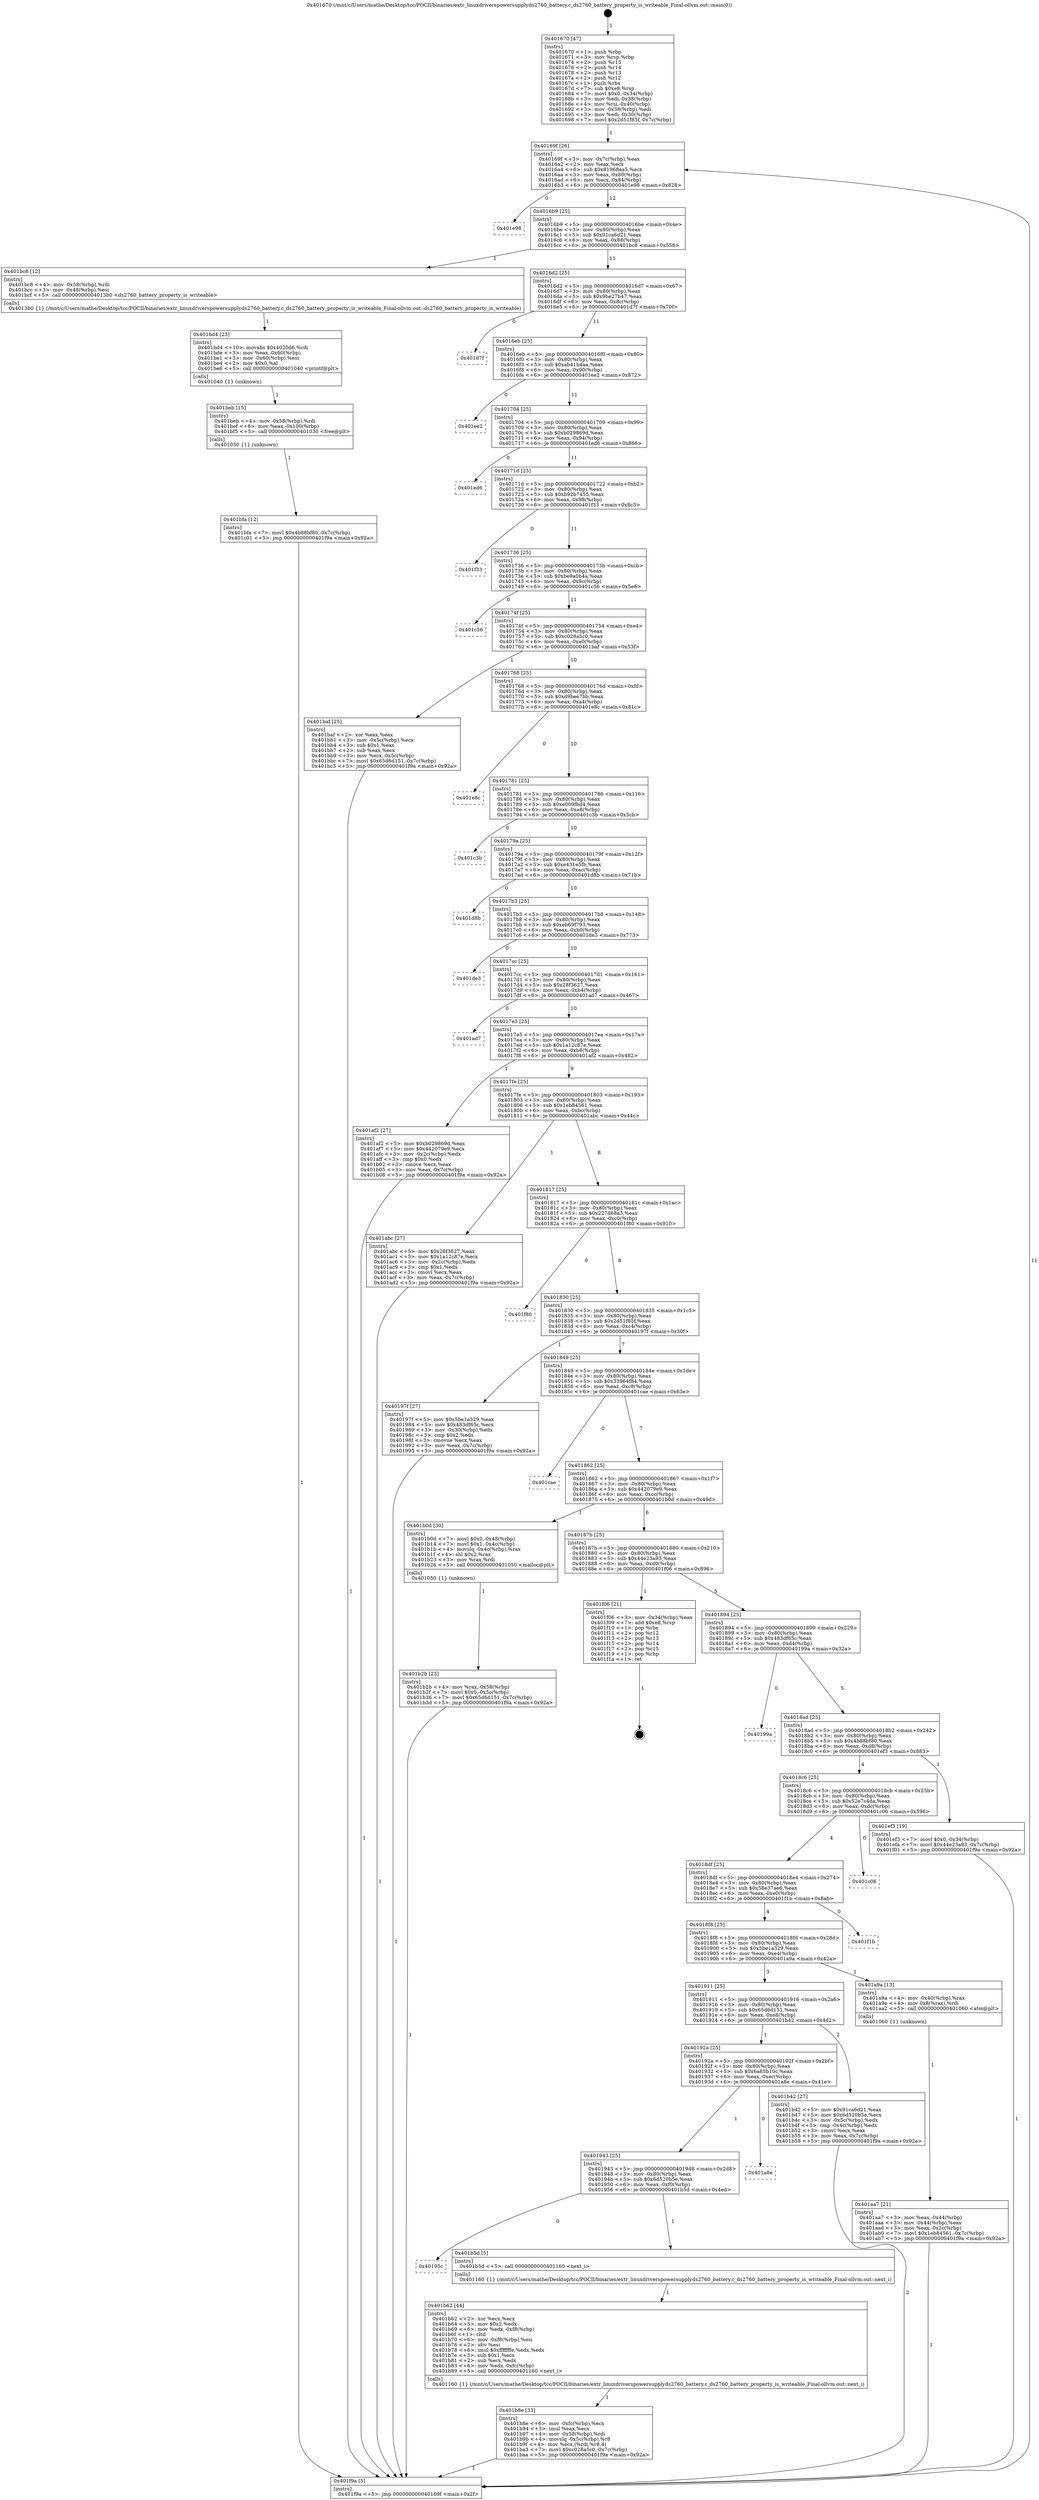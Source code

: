digraph "0x401670" {
  label = "0x401670 (/mnt/c/Users/mathe/Desktop/tcc/POCII/binaries/extr_linuxdriverspowersupplyds2760_battery.c_ds2760_battery_property_is_writeable_Final-ollvm.out::main(0))"
  labelloc = "t"
  node[shape=record]

  Entry [label="",width=0.3,height=0.3,shape=circle,fillcolor=black,style=filled]
  "0x40169f" [label="{
     0x40169f [26]\l
     | [instrs]\l
     &nbsp;&nbsp;0x40169f \<+3\>: mov -0x7c(%rbp),%eax\l
     &nbsp;&nbsp;0x4016a2 \<+2\>: mov %eax,%ecx\l
     &nbsp;&nbsp;0x4016a4 \<+6\>: sub $0x81968aa5,%ecx\l
     &nbsp;&nbsp;0x4016aa \<+3\>: mov %eax,-0x80(%rbp)\l
     &nbsp;&nbsp;0x4016ad \<+6\>: mov %ecx,-0x84(%rbp)\l
     &nbsp;&nbsp;0x4016b3 \<+6\>: je 0000000000401e98 \<main+0x828\>\l
  }"]
  "0x401e98" [label="{
     0x401e98\l
  }", style=dashed]
  "0x4016b9" [label="{
     0x4016b9 [25]\l
     | [instrs]\l
     &nbsp;&nbsp;0x4016b9 \<+5\>: jmp 00000000004016be \<main+0x4e\>\l
     &nbsp;&nbsp;0x4016be \<+3\>: mov -0x80(%rbp),%eax\l
     &nbsp;&nbsp;0x4016c1 \<+5\>: sub $0x91ca6d21,%eax\l
     &nbsp;&nbsp;0x4016c6 \<+6\>: mov %eax,-0x88(%rbp)\l
     &nbsp;&nbsp;0x4016cc \<+6\>: je 0000000000401bc8 \<main+0x558\>\l
  }"]
  Exit [label="",width=0.3,height=0.3,shape=circle,fillcolor=black,style=filled,peripheries=2]
  "0x401bc8" [label="{
     0x401bc8 [12]\l
     | [instrs]\l
     &nbsp;&nbsp;0x401bc8 \<+4\>: mov -0x58(%rbp),%rdi\l
     &nbsp;&nbsp;0x401bcc \<+3\>: mov -0x48(%rbp),%esi\l
     &nbsp;&nbsp;0x401bcf \<+5\>: call 00000000004013b0 \<ds2760_battery_property_is_writeable\>\l
     | [calls]\l
     &nbsp;&nbsp;0x4013b0 \{1\} (/mnt/c/Users/mathe/Desktop/tcc/POCII/binaries/extr_linuxdriverspowersupplyds2760_battery.c_ds2760_battery_property_is_writeable_Final-ollvm.out::ds2760_battery_property_is_writeable)\l
  }"]
  "0x4016d2" [label="{
     0x4016d2 [25]\l
     | [instrs]\l
     &nbsp;&nbsp;0x4016d2 \<+5\>: jmp 00000000004016d7 \<main+0x67\>\l
     &nbsp;&nbsp;0x4016d7 \<+3\>: mov -0x80(%rbp),%eax\l
     &nbsp;&nbsp;0x4016da \<+5\>: sub $0x9be27b47,%eax\l
     &nbsp;&nbsp;0x4016df \<+6\>: mov %eax,-0x8c(%rbp)\l
     &nbsp;&nbsp;0x4016e5 \<+6\>: je 0000000000401d7f \<main+0x70f\>\l
  }"]
  "0x401bfa" [label="{
     0x401bfa [12]\l
     | [instrs]\l
     &nbsp;&nbsp;0x401bfa \<+7\>: movl $0x4b88bf80,-0x7c(%rbp)\l
     &nbsp;&nbsp;0x401c01 \<+5\>: jmp 0000000000401f9a \<main+0x92a\>\l
  }"]
  "0x401d7f" [label="{
     0x401d7f\l
  }", style=dashed]
  "0x4016eb" [label="{
     0x4016eb [25]\l
     | [instrs]\l
     &nbsp;&nbsp;0x4016eb \<+5\>: jmp 00000000004016f0 \<main+0x80\>\l
     &nbsp;&nbsp;0x4016f0 \<+3\>: mov -0x80(%rbp),%eax\l
     &nbsp;&nbsp;0x4016f3 \<+5\>: sub $0xab41b4aa,%eax\l
     &nbsp;&nbsp;0x4016f8 \<+6\>: mov %eax,-0x90(%rbp)\l
     &nbsp;&nbsp;0x4016fe \<+6\>: je 0000000000401ee2 \<main+0x872\>\l
  }"]
  "0x401beb" [label="{
     0x401beb [15]\l
     | [instrs]\l
     &nbsp;&nbsp;0x401beb \<+4\>: mov -0x58(%rbp),%rdi\l
     &nbsp;&nbsp;0x401bef \<+6\>: mov %eax,-0x100(%rbp)\l
     &nbsp;&nbsp;0x401bf5 \<+5\>: call 0000000000401030 \<free@plt\>\l
     | [calls]\l
     &nbsp;&nbsp;0x401030 \{1\} (unknown)\l
  }"]
  "0x401ee2" [label="{
     0x401ee2\l
  }", style=dashed]
  "0x401704" [label="{
     0x401704 [25]\l
     | [instrs]\l
     &nbsp;&nbsp;0x401704 \<+5\>: jmp 0000000000401709 \<main+0x99\>\l
     &nbsp;&nbsp;0x401709 \<+3\>: mov -0x80(%rbp),%eax\l
     &nbsp;&nbsp;0x40170c \<+5\>: sub $0xb029869d,%eax\l
     &nbsp;&nbsp;0x401711 \<+6\>: mov %eax,-0x94(%rbp)\l
     &nbsp;&nbsp;0x401717 \<+6\>: je 0000000000401ed6 \<main+0x866\>\l
  }"]
  "0x401bd4" [label="{
     0x401bd4 [23]\l
     | [instrs]\l
     &nbsp;&nbsp;0x401bd4 \<+10\>: movabs $0x4020d6,%rdi\l
     &nbsp;&nbsp;0x401bde \<+3\>: mov %eax,-0x60(%rbp)\l
     &nbsp;&nbsp;0x401be1 \<+3\>: mov -0x60(%rbp),%esi\l
     &nbsp;&nbsp;0x401be4 \<+2\>: mov $0x0,%al\l
     &nbsp;&nbsp;0x401be6 \<+5\>: call 0000000000401040 \<printf@plt\>\l
     | [calls]\l
     &nbsp;&nbsp;0x401040 \{1\} (unknown)\l
  }"]
  "0x401ed6" [label="{
     0x401ed6\l
  }", style=dashed]
  "0x40171d" [label="{
     0x40171d [25]\l
     | [instrs]\l
     &nbsp;&nbsp;0x40171d \<+5\>: jmp 0000000000401722 \<main+0xb2\>\l
     &nbsp;&nbsp;0x401722 \<+3\>: mov -0x80(%rbp),%eax\l
     &nbsp;&nbsp;0x401725 \<+5\>: sub $0xb92b7455,%eax\l
     &nbsp;&nbsp;0x40172a \<+6\>: mov %eax,-0x98(%rbp)\l
     &nbsp;&nbsp;0x401730 \<+6\>: je 0000000000401f33 \<main+0x8c3\>\l
  }"]
  "0x401b8e" [label="{
     0x401b8e [33]\l
     | [instrs]\l
     &nbsp;&nbsp;0x401b8e \<+6\>: mov -0xfc(%rbp),%ecx\l
     &nbsp;&nbsp;0x401b94 \<+3\>: imul %eax,%ecx\l
     &nbsp;&nbsp;0x401b97 \<+4\>: mov -0x58(%rbp),%rdi\l
     &nbsp;&nbsp;0x401b9b \<+4\>: movslq -0x5c(%rbp),%r8\l
     &nbsp;&nbsp;0x401b9f \<+4\>: mov %ecx,(%rdi,%r8,4)\l
     &nbsp;&nbsp;0x401ba3 \<+7\>: movl $0xc028a5c0,-0x7c(%rbp)\l
     &nbsp;&nbsp;0x401baa \<+5\>: jmp 0000000000401f9a \<main+0x92a\>\l
  }"]
  "0x401f33" [label="{
     0x401f33\l
  }", style=dashed]
  "0x401736" [label="{
     0x401736 [25]\l
     | [instrs]\l
     &nbsp;&nbsp;0x401736 \<+5\>: jmp 000000000040173b \<main+0xcb\>\l
     &nbsp;&nbsp;0x40173b \<+3\>: mov -0x80(%rbp),%eax\l
     &nbsp;&nbsp;0x40173e \<+5\>: sub $0xbe9a0b4a,%eax\l
     &nbsp;&nbsp;0x401743 \<+6\>: mov %eax,-0x9c(%rbp)\l
     &nbsp;&nbsp;0x401749 \<+6\>: je 0000000000401c56 \<main+0x5e6\>\l
  }"]
  "0x401b62" [label="{
     0x401b62 [44]\l
     | [instrs]\l
     &nbsp;&nbsp;0x401b62 \<+2\>: xor %ecx,%ecx\l
     &nbsp;&nbsp;0x401b64 \<+5\>: mov $0x2,%edx\l
     &nbsp;&nbsp;0x401b69 \<+6\>: mov %edx,-0xf8(%rbp)\l
     &nbsp;&nbsp;0x401b6f \<+1\>: cltd\l
     &nbsp;&nbsp;0x401b70 \<+6\>: mov -0xf8(%rbp),%esi\l
     &nbsp;&nbsp;0x401b76 \<+2\>: idiv %esi\l
     &nbsp;&nbsp;0x401b78 \<+6\>: imul $0xfffffffe,%edx,%edx\l
     &nbsp;&nbsp;0x401b7e \<+3\>: sub $0x1,%ecx\l
     &nbsp;&nbsp;0x401b81 \<+2\>: sub %ecx,%edx\l
     &nbsp;&nbsp;0x401b83 \<+6\>: mov %edx,-0xfc(%rbp)\l
     &nbsp;&nbsp;0x401b89 \<+5\>: call 0000000000401160 \<next_i\>\l
     | [calls]\l
     &nbsp;&nbsp;0x401160 \{1\} (/mnt/c/Users/mathe/Desktop/tcc/POCII/binaries/extr_linuxdriverspowersupplyds2760_battery.c_ds2760_battery_property_is_writeable_Final-ollvm.out::next_i)\l
  }"]
  "0x401c56" [label="{
     0x401c56\l
  }", style=dashed]
  "0x40174f" [label="{
     0x40174f [25]\l
     | [instrs]\l
     &nbsp;&nbsp;0x40174f \<+5\>: jmp 0000000000401754 \<main+0xe4\>\l
     &nbsp;&nbsp;0x401754 \<+3\>: mov -0x80(%rbp),%eax\l
     &nbsp;&nbsp;0x401757 \<+5\>: sub $0xc028a5c0,%eax\l
     &nbsp;&nbsp;0x40175c \<+6\>: mov %eax,-0xa0(%rbp)\l
     &nbsp;&nbsp;0x401762 \<+6\>: je 0000000000401baf \<main+0x53f\>\l
  }"]
  "0x40195c" [label="{
     0x40195c\l
  }", style=dashed]
  "0x401baf" [label="{
     0x401baf [25]\l
     | [instrs]\l
     &nbsp;&nbsp;0x401baf \<+2\>: xor %eax,%eax\l
     &nbsp;&nbsp;0x401bb1 \<+3\>: mov -0x5c(%rbp),%ecx\l
     &nbsp;&nbsp;0x401bb4 \<+3\>: sub $0x1,%eax\l
     &nbsp;&nbsp;0x401bb7 \<+2\>: sub %eax,%ecx\l
     &nbsp;&nbsp;0x401bb9 \<+3\>: mov %ecx,-0x5c(%rbp)\l
     &nbsp;&nbsp;0x401bbc \<+7\>: movl $0x65d6d151,-0x7c(%rbp)\l
     &nbsp;&nbsp;0x401bc3 \<+5\>: jmp 0000000000401f9a \<main+0x92a\>\l
  }"]
  "0x401768" [label="{
     0x401768 [25]\l
     | [instrs]\l
     &nbsp;&nbsp;0x401768 \<+5\>: jmp 000000000040176d \<main+0xfd\>\l
     &nbsp;&nbsp;0x40176d \<+3\>: mov -0x80(%rbp),%eax\l
     &nbsp;&nbsp;0x401770 \<+5\>: sub $0xd9bee7bb,%eax\l
     &nbsp;&nbsp;0x401775 \<+6\>: mov %eax,-0xa4(%rbp)\l
     &nbsp;&nbsp;0x40177b \<+6\>: je 0000000000401e8c \<main+0x81c\>\l
  }"]
  "0x401b5d" [label="{
     0x401b5d [5]\l
     | [instrs]\l
     &nbsp;&nbsp;0x401b5d \<+5\>: call 0000000000401160 \<next_i\>\l
     | [calls]\l
     &nbsp;&nbsp;0x401160 \{1\} (/mnt/c/Users/mathe/Desktop/tcc/POCII/binaries/extr_linuxdriverspowersupplyds2760_battery.c_ds2760_battery_property_is_writeable_Final-ollvm.out::next_i)\l
  }"]
  "0x401e8c" [label="{
     0x401e8c\l
  }", style=dashed]
  "0x401781" [label="{
     0x401781 [25]\l
     | [instrs]\l
     &nbsp;&nbsp;0x401781 \<+5\>: jmp 0000000000401786 \<main+0x116\>\l
     &nbsp;&nbsp;0x401786 \<+3\>: mov -0x80(%rbp),%eax\l
     &nbsp;&nbsp;0x401789 \<+5\>: sub $0xe009fbd4,%eax\l
     &nbsp;&nbsp;0x40178e \<+6\>: mov %eax,-0xa8(%rbp)\l
     &nbsp;&nbsp;0x401794 \<+6\>: je 0000000000401c3b \<main+0x5cb\>\l
  }"]
  "0x401943" [label="{
     0x401943 [25]\l
     | [instrs]\l
     &nbsp;&nbsp;0x401943 \<+5\>: jmp 0000000000401948 \<main+0x2d8\>\l
     &nbsp;&nbsp;0x401948 \<+3\>: mov -0x80(%rbp),%eax\l
     &nbsp;&nbsp;0x40194b \<+5\>: sub $0x6d520b5e,%eax\l
     &nbsp;&nbsp;0x401950 \<+6\>: mov %eax,-0xf0(%rbp)\l
     &nbsp;&nbsp;0x401956 \<+6\>: je 0000000000401b5d \<main+0x4ed\>\l
  }"]
  "0x401c3b" [label="{
     0x401c3b\l
  }", style=dashed]
  "0x40179a" [label="{
     0x40179a [25]\l
     | [instrs]\l
     &nbsp;&nbsp;0x40179a \<+5\>: jmp 000000000040179f \<main+0x12f\>\l
     &nbsp;&nbsp;0x40179f \<+3\>: mov -0x80(%rbp),%eax\l
     &nbsp;&nbsp;0x4017a2 \<+5\>: sub $0xe431e5fb,%eax\l
     &nbsp;&nbsp;0x4017a7 \<+6\>: mov %eax,-0xac(%rbp)\l
     &nbsp;&nbsp;0x4017ad \<+6\>: je 0000000000401d8b \<main+0x71b\>\l
  }"]
  "0x401a8e" [label="{
     0x401a8e\l
  }", style=dashed]
  "0x401d8b" [label="{
     0x401d8b\l
  }", style=dashed]
  "0x4017b3" [label="{
     0x4017b3 [25]\l
     | [instrs]\l
     &nbsp;&nbsp;0x4017b3 \<+5\>: jmp 00000000004017b8 \<main+0x148\>\l
     &nbsp;&nbsp;0x4017b8 \<+3\>: mov -0x80(%rbp),%eax\l
     &nbsp;&nbsp;0x4017bb \<+5\>: sub $0xeb69f793,%eax\l
     &nbsp;&nbsp;0x4017c0 \<+6\>: mov %eax,-0xb0(%rbp)\l
     &nbsp;&nbsp;0x4017c6 \<+6\>: je 0000000000401de3 \<main+0x773\>\l
  }"]
  "0x40192a" [label="{
     0x40192a [25]\l
     | [instrs]\l
     &nbsp;&nbsp;0x40192a \<+5\>: jmp 000000000040192f \<main+0x2bf\>\l
     &nbsp;&nbsp;0x40192f \<+3\>: mov -0x80(%rbp),%eax\l
     &nbsp;&nbsp;0x401932 \<+5\>: sub $0x6a85b10c,%eax\l
     &nbsp;&nbsp;0x401937 \<+6\>: mov %eax,-0xec(%rbp)\l
     &nbsp;&nbsp;0x40193d \<+6\>: je 0000000000401a8e \<main+0x41e\>\l
  }"]
  "0x401de3" [label="{
     0x401de3\l
  }", style=dashed]
  "0x4017cc" [label="{
     0x4017cc [25]\l
     | [instrs]\l
     &nbsp;&nbsp;0x4017cc \<+5\>: jmp 00000000004017d1 \<main+0x161\>\l
     &nbsp;&nbsp;0x4017d1 \<+3\>: mov -0x80(%rbp),%eax\l
     &nbsp;&nbsp;0x4017d4 \<+5\>: sub $0x28f3627,%eax\l
     &nbsp;&nbsp;0x4017d9 \<+6\>: mov %eax,-0xb4(%rbp)\l
     &nbsp;&nbsp;0x4017df \<+6\>: je 0000000000401ad7 \<main+0x467\>\l
  }"]
  "0x401b42" [label="{
     0x401b42 [27]\l
     | [instrs]\l
     &nbsp;&nbsp;0x401b42 \<+5\>: mov $0x91ca6d21,%eax\l
     &nbsp;&nbsp;0x401b47 \<+5\>: mov $0x6d520b5e,%ecx\l
     &nbsp;&nbsp;0x401b4c \<+3\>: mov -0x5c(%rbp),%edx\l
     &nbsp;&nbsp;0x401b4f \<+3\>: cmp -0x4c(%rbp),%edx\l
     &nbsp;&nbsp;0x401b52 \<+3\>: cmovl %ecx,%eax\l
     &nbsp;&nbsp;0x401b55 \<+3\>: mov %eax,-0x7c(%rbp)\l
     &nbsp;&nbsp;0x401b58 \<+5\>: jmp 0000000000401f9a \<main+0x92a\>\l
  }"]
  "0x401ad7" [label="{
     0x401ad7\l
  }", style=dashed]
  "0x4017e5" [label="{
     0x4017e5 [25]\l
     | [instrs]\l
     &nbsp;&nbsp;0x4017e5 \<+5\>: jmp 00000000004017ea \<main+0x17a\>\l
     &nbsp;&nbsp;0x4017ea \<+3\>: mov -0x80(%rbp),%eax\l
     &nbsp;&nbsp;0x4017ed \<+5\>: sub $0x1a12c87e,%eax\l
     &nbsp;&nbsp;0x4017f2 \<+6\>: mov %eax,-0xb8(%rbp)\l
     &nbsp;&nbsp;0x4017f8 \<+6\>: je 0000000000401af2 \<main+0x482\>\l
  }"]
  "0x401b2b" [label="{
     0x401b2b [23]\l
     | [instrs]\l
     &nbsp;&nbsp;0x401b2b \<+4\>: mov %rax,-0x58(%rbp)\l
     &nbsp;&nbsp;0x401b2f \<+7\>: movl $0x0,-0x5c(%rbp)\l
     &nbsp;&nbsp;0x401b36 \<+7\>: movl $0x65d6d151,-0x7c(%rbp)\l
     &nbsp;&nbsp;0x401b3d \<+5\>: jmp 0000000000401f9a \<main+0x92a\>\l
  }"]
  "0x401af2" [label="{
     0x401af2 [27]\l
     | [instrs]\l
     &nbsp;&nbsp;0x401af2 \<+5\>: mov $0xb029869d,%eax\l
     &nbsp;&nbsp;0x401af7 \<+5\>: mov $0x442079e9,%ecx\l
     &nbsp;&nbsp;0x401afc \<+3\>: mov -0x2c(%rbp),%edx\l
     &nbsp;&nbsp;0x401aff \<+3\>: cmp $0x0,%edx\l
     &nbsp;&nbsp;0x401b02 \<+3\>: cmove %ecx,%eax\l
     &nbsp;&nbsp;0x401b05 \<+3\>: mov %eax,-0x7c(%rbp)\l
     &nbsp;&nbsp;0x401b08 \<+5\>: jmp 0000000000401f9a \<main+0x92a\>\l
  }"]
  "0x4017fe" [label="{
     0x4017fe [25]\l
     | [instrs]\l
     &nbsp;&nbsp;0x4017fe \<+5\>: jmp 0000000000401803 \<main+0x193\>\l
     &nbsp;&nbsp;0x401803 \<+3\>: mov -0x80(%rbp),%eax\l
     &nbsp;&nbsp;0x401806 \<+5\>: sub $0x1eb84561,%eax\l
     &nbsp;&nbsp;0x40180b \<+6\>: mov %eax,-0xbc(%rbp)\l
     &nbsp;&nbsp;0x401811 \<+6\>: je 0000000000401abc \<main+0x44c\>\l
  }"]
  "0x401aa7" [label="{
     0x401aa7 [21]\l
     | [instrs]\l
     &nbsp;&nbsp;0x401aa7 \<+3\>: mov %eax,-0x44(%rbp)\l
     &nbsp;&nbsp;0x401aaa \<+3\>: mov -0x44(%rbp),%eax\l
     &nbsp;&nbsp;0x401aad \<+3\>: mov %eax,-0x2c(%rbp)\l
     &nbsp;&nbsp;0x401ab0 \<+7\>: movl $0x1eb84561,-0x7c(%rbp)\l
     &nbsp;&nbsp;0x401ab7 \<+5\>: jmp 0000000000401f9a \<main+0x92a\>\l
  }"]
  "0x401abc" [label="{
     0x401abc [27]\l
     | [instrs]\l
     &nbsp;&nbsp;0x401abc \<+5\>: mov $0x28f3627,%eax\l
     &nbsp;&nbsp;0x401ac1 \<+5\>: mov $0x1a12c87e,%ecx\l
     &nbsp;&nbsp;0x401ac6 \<+3\>: mov -0x2c(%rbp),%edx\l
     &nbsp;&nbsp;0x401ac9 \<+3\>: cmp $0x1,%edx\l
     &nbsp;&nbsp;0x401acc \<+3\>: cmovl %ecx,%eax\l
     &nbsp;&nbsp;0x401acf \<+3\>: mov %eax,-0x7c(%rbp)\l
     &nbsp;&nbsp;0x401ad2 \<+5\>: jmp 0000000000401f9a \<main+0x92a\>\l
  }"]
  "0x401817" [label="{
     0x401817 [25]\l
     | [instrs]\l
     &nbsp;&nbsp;0x401817 \<+5\>: jmp 000000000040181c \<main+0x1ac\>\l
     &nbsp;&nbsp;0x40181c \<+3\>: mov -0x80(%rbp),%eax\l
     &nbsp;&nbsp;0x40181f \<+5\>: sub $0x227d68a3,%eax\l
     &nbsp;&nbsp;0x401824 \<+6\>: mov %eax,-0xc0(%rbp)\l
     &nbsp;&nbsp;0x40182a \<+6\>: je 0000000000401f80 \<main+0x910\>\l
  }"]
  "0x401911" [label="{
     0x401911 [25]\l
     | [instrs]\l
     &nbsp;&nbsp;0x401911 \<+5\>: jmp 0000000000401916 \<main+0x2a6\>\l
     &nbsp;&nbsp;0x401916 \<+3\>: mov -0x80(%rbp),%eax\l
     &nbsp;&nbsp;0x401919 \<+5\>: sub $0x65d6d151,%eax\l
     &nbsp;&nbsp;0x40191e \<+6\>: mov %eax,-0xe8(%rbp)\l
     &nbsp;&nbsp;0x401924 \<+6\>: je 0000000000401b42 \<main+0x4d2\>\l
  }"]
  "0x401f80" [label="{
     0x401f80\l
  }", style=dashed]
  "0x401830" [label="{
     0x401830 [25]\l
     | [instrs]\l
     &nbsp;&nbsp;0x401830 \<+5\>: jmp 0000000000401835 \<main+0x1c5\>\l
     &nbsp;&nbsp;0x401835 \<+3\>: mov -0x80(%rbp),%eax\l
     &nbsp;&nbsp;0x401838 \<+5\>: sub $0x2d51f85f,%eax\l
     &nbsp;&nbsp;0x40183d \<+6\>: mov %eax,-0xc4(%rbp)\l
     &nbsp;&nbsp;0x401843 \<+6\>: je 000000000040197f \<main+0x30f\>\l
  }"]
  "0x401a9a" [label="{
     0x401a9a [13]\l
     | [instrs]\l
     &nbsp;&nbsp;0x401a9a \<+4\>: mov -0x40(%rbp),%rax\l
     &nbsp;&nbsp;0x401a9e \<+4\>: mov 0x8(%rax),%rdi\l
     &nbsp;&nbsp;0x401aa2 \<+5\>: call 0000000000401060 \<atoi@plt\>\l
     | [calls]\l
     &nbsp;&nbsp;0x401060 \{1\} (unknown)\l
  }"]
  "0x40197f" [label="{
     0x40197f [27]\l
     | [instrs]\l
     &nbsp;&nbsp;0x40197f \<+5\>: mov $0x5be1a329,%eax\l
     &nbsp;&nbsp;0x401984 \<+5\>: mov $0x483df65c,%ecx\l
     &nbsp;&nbsp;0x401989 \<+3\>: mov -0x30(%rbp),%edx\l
     &nbsp;&nbsp;0x40198c \<+3\>: cmp $0x2,%edx\l
     &nbsp;&nbsp;0x40198f \<+3\>: cmovne %ecx,%eax\l
     &nbsp;&nbsp;0x401992 \<+3\>: mov %eax,-0x7c(%rbp)\l
     &nbsp;&nbsp;0x401995 \<+5\>: jmp 0000000000401f9a \<main+0x92a\>\l
  }"]
  "0x401849" [label="{
     0x401849 [25]\l
     | [instrs]\l
     &nbsp;&nbsp;0x401849 \<+5\>: jmp 000000000040184e \<main+0x1de\>\l
     &nbsp;&nbsp;0x40184e \<+3\>: mov -0x80(%rbp),%eax\l
     &nbsp;&nbsp;0x401851 \<+5\>: sub $0x33964f84,%eax\l
     &nbsp;&nbsp;0x401856 \<+6\>: mov %eax,-0xc8(%rbp)\l
     &nbsp;&nbsp;0x40185c \<+6\>: je 0000000000401cae \<main+0x63e\>\l
  }"]
  "0x401f9a" [label="{
     0x401f9a [5]\l
     | [instrs]\l
     &nbsp;&nbsp;0x401f9a \<+5\>: jmp 000000000040169f \<main+0x2f\>\l
  }"]
  "0x401670" [label="{
     0x401670 [47]\l
     | [instrs]\l
     &nbsp;&nbsp;0x401670 \<+1\>: push %rbp\l
     &nbsp;&nbsp;0x401671 \<+3\>: mov %rsp,%rbp\l
     &nbsp;&nbsp;0x401674 \<+2\>: push %r15\l
     &nbsp;&nbsp;0x401676 \<+2\>: push %r14\l
     &nbsp;&nbsp;0x401678 \<+2\>: push %r13\l
     &nbsp;&nbsp;0x40167a \<+2\>: push %r12\l
     &nbsp;&nbsp;0x40167c \<+1\>: push %rbx\l
     &nbsp;&nbsp;0x40167d \<+7\>: sub $0xe8,%rsp\l
     &nbsp;&nbsp;0x401684 \<+7\>: movl $0x0,-0x34(%rbp)\l
     &nbsp;&nbsp;0x40168b \<+3\>: mov %edi,-0x38(%rbp)\l
     &nbsp;&nbsp;0x40168e \<+4\>: mov %rsi,-0x40(%rbp)\l
     &nbsp;&nbsp;0x401692 \<+3\>: mov -0x38(%rbp),%edi\l
     &nbsp;&nbsp;0x401695 \<+3\>: mov %edi,-0x30(%rbp)\l
     &nbsp;&nbsp;0x401698 \<+7\>: movl $0x2d51f85f,-0x7c(%rbp)\l
  }"]
  "0x4018f8" [label="{
     0x4018f8 [25]\l
     | [instrs]\l
     &nbsp;&nbsp;0x4018f8 \<+5\>: jmp 00000000004018fd \<main+0x28d\>\l
     &nbsp;&nbsp;0x4018fd \<+3\>: mov -0x80(%rbp),%eax\l
     &nbsp;&nbsp;0x401900 \<+5\>: sub $0x5be1a329,%eax\l
     &nbsp;&nbsp;0x401905 \<+6\>: mov %eax,-0xe4(%rbp)\l
     &nbsp;&nbsp;0x40190b \<+6\>: je 0000000000401a9a \<main+0x42a\>\l
  }"]
  "0x401cae" [label="{
     0x401cae\l
  }", style=dashed]
  "0x401862" [label="{
     0x401862 [25]\l
     | [instrs]\l
     &nbsp;&nbsp;0x401862 \<+5\>: jmp 0000000000401867 \<main+0x1f7\>\l
     &nbsp;&nbsp;0x401867 \<+3\>: mov -0x80(%rbp),%eax\l
     &nbsp;&nbsp;0x40186a \<+5\>: sub $0x442079e9,%eax\l
     &nbsp;&nbsp;0x40186f \<+6\>: mov %eax,-0xcc(%rbp)\l
     &nbsp;&nbsp;0x401875 \<+6\>: je 0000000000401b0d \<main+0x49d\>\l
  }"]
  "0x401f1b" [label="{
     0x401f1b\l
  }", style=dashed]
  "0x401b0d" [label="{
     0x401b0d [30]\l
     | [instrs]\l
     &nbsp;&nbsp;0x401b0d \<+7\>: movl $0x0,-0x48(%rbp)\l
     &nbsp;&nbsp;0x401b14 \<+7\>: movl $0x1,-0x4c(%rbp)\l
     &nbsp;&nbsp;0x401b1b \<+4\>: movslq -0x4c(%rbp),%rax\l
     &nbsp;&nbsp;0x401b1f \<+4\>: shl $0x2,%rax\l
     &nbsp;&nbsp;0x401b23 \<+3\>: mov %rax,%rdi\l
     &nbsp;&nbsp;0x401b26 \<+5\>: call 0000000000401050 \<malloc@plt\>\l
     | [calls]\l
     &nbsp;&nbsp;0x401050 \{1\} (unknown)\l
  }"]
  "0x40187b" [label="{
     0x40187b [25]\l
     | [instrs]\l
     &nbsp;&nbsp;0x40187b \<+5\>: jmp 0000000000401880 \<main+0x210\>\l
     &nbsp;&nbsp;0x401880 \<+3\>: mov -0x80(%rbp),%eax\l
     &nbsp;&nbsp;0x401883 \<+5\>: sub $0x44e23a93,%eax\l
     &nbsp;&nbsp;0x401888 \<+6\>: mov %eax,-0xd0(%rbp)\l
     &nbsp;&nbsp;0x40188e \<+6\>: je 0000000000401f06 \<main+0x896\>\l
  }"]
  "0x4018df" [label="{
     0x4018df [25]\l
     | [instrs]\l
     &nbsp;&nbsp;0x4018df \<+5\>: jmp 00000000004018e4 \<main+0x274\>\l
     &nbsp;&nbsp;0x4018e4 \<+3\>: mov -0x80(%rbp),%eax\l
     &nbsp;&nbsp;0x4018e7 \<+5\>: sub $0x58e37ae6,%eax\l
     &nbsp;&nbsp;0x4018ec \<+6\>: mov %eax,-0xe0(%rbp)\l
     &nbsp;&nbsp;0x4018f2 \<+6\>: je 0000000000401f1b \<main+0x8ab\>\l
  }"]
  "0x401f06" [label="{
     0x401f06 [21]\l
     | [instrs]\l
     &nbsp;&nbsp;0x401f06 \<+3\>: mov -0x34(%rbp),%eax\l
     &nbsp;&nbsp;0x401f09 \<+7\>: add $0xe8,%rsp\l
     &nbsp;&nbsp;0x401f10 \<+1\>: pop %rbx\l
     &nbsp;&nbsp;0x401f11 \<+2\>: pop %r12\l
     &nbsp;&nbsp;0x401f13 \<+2\>: pop %r13\l
     &nbsp;&nbsp;0x401f15 \<+2\>: pop %r14\l
     &nbsp;&nbsp;0x401f17 \<+2\>: pop %r15\l
     &nbsp;&nbsp;0x401f19 \<+1\>: pop %rbp\l
     &nbsp;&nbsp;0x401f1a \<+1\>: ret\l
  }"]
  "0x401894" [label="{
     0x401894 [25]\l
     | [instrs]\l
     &nbsp;&nbsp;0x401894 \<+5\>: jmp 0000000000401899 \<main+0x229\>\l
     &nbsp;&nbsp;0x401899 \<+3\>: mov -0x80(%rbp),%eax\l
     &nbsp;&nbsp;0x40189c \<+5\>: sub $0x483df65c,%eax\l
     &nbsp;&nbsp;0x4018a1 \<+6\>: mov %eax,-0xd4(%rbp)\l
     &nbsp;&nbsp;0x4018a7 \<+6\>: je 000000000040199a \<main+0x32a\>\l
  }"]
  "0x401c06" [label="{
     0x401c06\l
  }", style=dashed]
  "0x40199a" [label="{
     0x40199a\l
  }", style=dashed]
  "0x4018ad" [label="{
     0x4018ad [25]\l
     | [instrs]\l
     &nbsp;&nbsp;0x4018ad \<+5\>: jmp 00000000004018b2 \<main+0x242\>\l
     &nbsp;&nbsp;0x4018b2 \<+3\>: mov -0x80(%rbp),%eax\l
     &nbsp;&nbsp;0x4018b5 \<+5\>: sub $0x4b88bf80,%eax\l
     &nbsp;&nbsp;0x4018ba \<+6\>: mov %eax,-0xd8(%rbp)\l
     &nbsp;&nbsp;0x4018c0 \<+6\>: je 0000000000401ef3 \<main+0x883\>\l
  }"]
  "0x4018c6" [label="{
     0x4018c6 [25]\l
     | [instrs]\l
     &nbsp;&nbsp;0x4018c6 \<+5\>: jmp 00000000004018cb \<main+0x25b\>\l
     &nbsp;&nbsp;0x4018cb \<+3\>: mov -0x80(%rbp),%eax\l
     &nbsp;&nbsp;0x4018ce \<+5\>: sub $0x52e7c4da,%eax\l
     &nbsp;&nbsp;0x4018d3 \<+6\>: mov %eax,-0xdc(%rbp)\l
     &nbsp;&nbsp;0x4018d9 \<+6\>: je 0000000000401c06 \<main+0x596\>\l
  }"]
  "0x401ef3" [label="{
     0x401ef3 [19]\l
     | [instrs]\l
     &nbsp;&nbsp;0x401ef3 \<+7\>: movl $0x0,-0x34(%rbp)\l
     &nbsp;&nbsp;0x401efa \<+7\>: movl $0x44e23a93,-0x7c(%rbp)\l
     &nbsp;&nbsp;0x401f01 \<+5\>: jmp 0000000000401f9a \<main+0x92a\>\l
  }"]
  Entry -> "0x401670" [label=" 1"]
  "0x40169f" -> "0x401e98" [label=" 0"]
  "0x40169f" -> "0x4016b9" [label=" 12"]
  "0x401f06" -> Exit [label=" 1"]
  "0x4016b9" -> "0x401bc8" [label=" 1"]
  "0x4016b9" -> "0x4016d2" [label=" 11"]
  "0x401ef3" -> "0x401f9a" [label=" 1"]
  "0x4016d2" -> "0x401d7f" [label=" 0"]
  "0x4016d2" -> "0x4016eb" [label=" 11"]
  "0x401bfa" -> "0x401f9a" [label=" 1"]
  "0x4016eb" -> "0x401ee2" [label=" 0"]
  "0x4016eb" -> "0x401704" [label=" 11"]
  "0x401beb" -> "0x401bfa" [label=" 1"]
  "0x401704" -> "0x401ed6" [label=" 0"]
  "0x401704" -> "0x40171d" [label=" 11"]
  "0x401bd4" -> "0x401beb" [label=" 1"]
  "0x40171d" -> "0x401f33" [label=" 0"]
  "0x40171d" -> "0x401736" [label=" 11"]
  "0x401bc8" -> "0x401bd4" [label=" 1"]
  "0x401736" -> "0x401c56" [label=" 0"]
  "0x401736" -> "0x40174f" [label=" 11"]
  "0x401baf" -> "0x401f9a" [label=" 1"]
  "0x40174f" -> "0x401baf" [label=" 1"]
  "0x40174f" -> "0x401768" [label=" 10"]
  "0x401b8e" -> "0x401f9a" [label=" 1"]
  "0x401768" -> "0x401e8c" [label=" 0"]
  "0x401768" -> "0x401781" [label=" 10"]
  "0x401b62" -> "0x401b8e" [label=" 1"]
  "0x401781" -> "0x401c3b" [label=" 0"]
  "0x401781" -> "0x40179a" [label=" 10"]
  "0x401943" -> "0x40195c" [label=" 0"]
  "0x40179a" -> "0x401d8b" [label=" 0"]
  "0x40179a" -> "0x4017b3" [label=" 10"]
  "0x401943" -> "0x401b5d" [label=" 1"]
  "0x4017b3" -> "0x401de3" [label=" 0"]
  "0x4017b3" -> "0x4017cc" [label=" 10"]
  "0x40192a" -> "0x401943" [label=" 1"]
  "0x4017cc" -> "0x401ad7" [label=" 0"]
  "0x4017cc" -> "0x4017e5" [label=" 10"]
  "0x40192a" -> "0x401a8e" [label=" 0"]
  "0x4017e5" -> "0x401af2" [label=" 1"]
  "0x4017e5" -> "0x4017fe" [label=" 9"]
  "0x401b42" -> "0x401f9a" [label=" 2"]
  "0x4017fe" -> "0x401abc" [label=" 1"]
  "0x4017fe" -> "0x401817" [label=" 8"]
  "0x401911" -> "0x40192a" [label=" 1"]
  "0x401817" -> "0x401f80" [label=" 0"]
  "0x401817" -> "0x401830" [label=" 8"]
  "0x401911" -> "0x401b42" [label=" 2"]
  "0x401830" -> "0x40197f" [label=" 1"]
  "0x401830" -> "0x401849" [label=" 7"]
  "0x40197f" -> "0x401f9a" [label=" 1"]
  "0x401670" -> "0x40169f" [label=" 1"]
  "0x401f9a" -> "0x40169f" [label=" 11"]
  "0x401b5d" -> "0x401b62" [label=" 1"]
  "0x401849" -> "0x401cae" [label=" 0"]
  "0x401849" -> "0x401862" [label=" 7"]
  "0x401b0d" -> "0x401b2b" [label=" 1"]
  "0x401862" -> "0x401b0d" [label=" 1"]
  "0x401862" -> "0x40187b" [label=" 6"]
  "0x401af2" -> "0x401f9a" [label=" 1"]
  "0x40187b" -> "0x401f06" [label=" 1"]
  "0x40187b" -> "0x401894" [label=" 5"]
  "0x401aa7" -> "0x401f9a" [label=" 1"]
  "0x401894" -> "0x40199a" [label=" 0"]
  "0x401894" -> "0x4018ad" [label=" 5"]
  "0x401a9a" -> "0x401aa7" [label=" 1"]
  "0x4018ad" -> "0x401ef3" [label=" 1"]
  "0x4018ad" -> "0x4018c6" [label=" 4"]
  "0x4018f8" -> "0x401911" [label=" 3"]
  "0x4018c6" -> "0x401c06" [label=" 0"]
  "0x4018c6" -> "0x4018df" [label=" 4"]
  "0x401abc" -> "0x401f9a" [label=" 1"]
  "0x4018df" -> "0x401f1b" [label=" 0"]
  "0x4018df" -> "0x4018f8" [label=" 4"]
  "0x401b2b" -> "0x401f9a" [label=" 1"]
  "0x4018f8" -> "0x401a9a" [label=" 1"]
}

